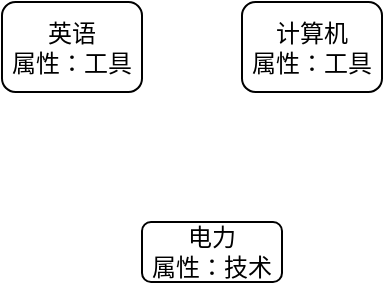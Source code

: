 <mxfile version="20.8.5" type="github"><diagram id="neZpwq8YhTko7gqPgrD6" name="第 1 页"><mxGraphModel dx="509" dy="333" grid="1" gridSize="10" guides="1" tooltips="1" connect="1" arrows="1" fold="1" page="1" pageScale="1" pageWidth="827" pageHeight="1169" math="0" shadow="0"><root><mxCell id="0"/><mxCell id="1" parent="0"/><mxCell id="bZvW6j5SK0as1X-uZ8HB-1" value="&lt;div&gt;英语&lt;/div&gt;&lt;div&gt;属性：工具&lt;br&gt;&lt;/div&gt;" style="rounded=1;whiteSpace=wrap;html=1;" vertex="1" parent="1"><mxGeometry x="360" y="540" width="70" height="45" as="geometry"/></mxCell><mxCell id="bZvW6j5SK0as1X-uZ8HB-2" value="&lt;div&gt;计算机&lt;/div&gt;&lt;div&gt;属性：工具&lt;br&gt;&lt;/div&gt;" style="rounded=1;whiteSpace=wrap;html=1;" vertex="1" parent="1"><mxGeometry x="480" y="540" width="70" height="45" as="geometry"/></mxCell><mxCell id="bZvW6j5SK0as1X-uZ8HB-3" value="&lt;div&gt;电力&lt;/div&gt;&lt;div&gt;属性：技术&lt;/div&gt;" style="rounded=1;whiteSpace=wrap;html=1;" vertex="1" parent="1"><mxGeometry x="430" y="650" width="70" height="30" as="geometry"/></mxCell></root></mxGraphModel></diagram></mxfile>